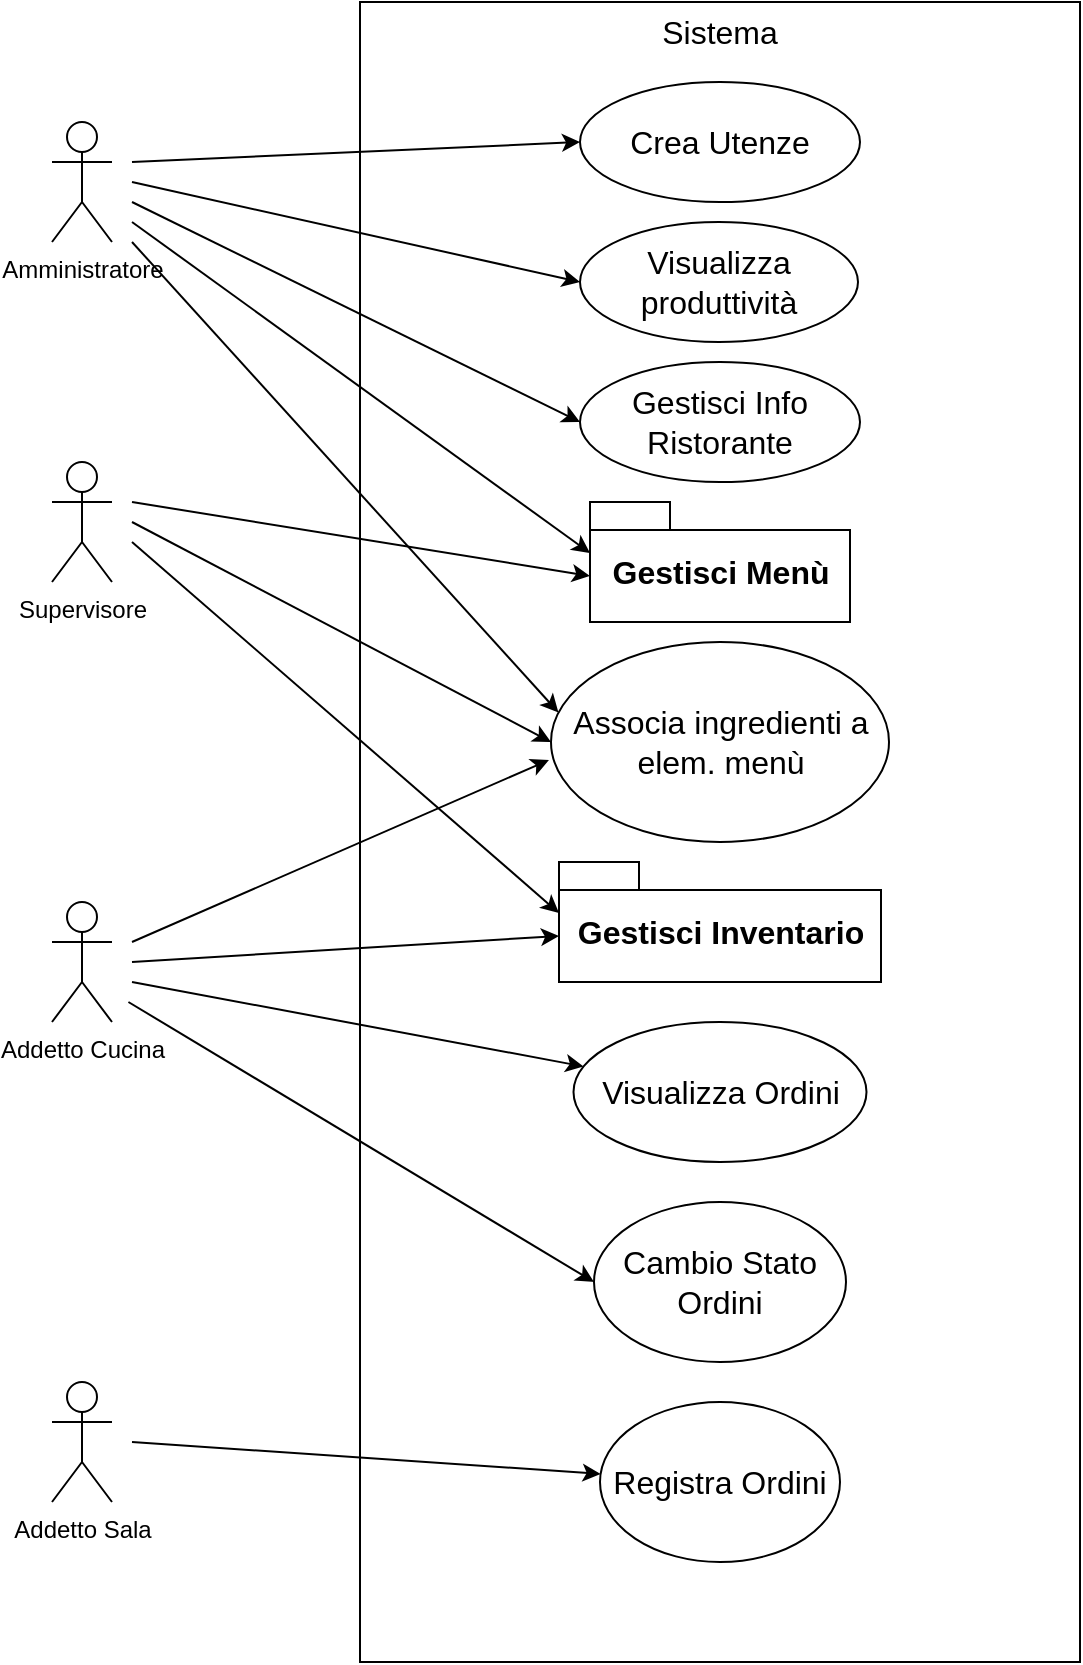 <mxfile version="20.5.3" type="device" pages="3"><diagram id="Za-sUZ_Hb6UOncBVmXZh" name="Main Use Case DIagam"><mxGraphModel dx="946" dy="645" grid="1" gridSize="10" guides="1" tooltips="1" connect="1" arrows="1" fold="1" page="1" pageScale="1" pageWidth="827" pageHeight="1169" math="0" shadow="0"><root><mxCell id="0"/><mxCell id="1" parent="0"/><mxCell id="j3r2bceikx3RVJgrHl0I-1" value="Amministratore" style="shape=umlActor;verticalLabelPosition=bottom;verticalAlign=top;html=1;outlineConnect=0;" parent="1" vertex="1"><mxGeometry x="80" y="130" width="30" height="60" as="geometry"/></mxCell><mxCell id="j3r2bceikx3RVJgrHl0I-2" value="Supervisore&lt;br&gt;" style="shape=umlActor;verticalLabelPosition=bottom;verticalAlign=top;html=1;outlineConnect=0;" parent="1" vertex="1"><mxGeometry x="80" y="300" width="30" height="60" as="geometry"/></mxCell><mxCell id="j3r2bceikx3RVJgrHl0I-7" value="Addetto Cucina&lt;span style=&quot;caret-color: rgba(0, 0, 0, 0); color: rgba(0, 0, 0, 0); font-family: monospace; font-size: 0px; text-align: start;&quot;&gt;%3CmxGraphModel%3E%3Croot%3E%3CmxCell%20id%3D%220%22%2F%3E%3CmxCell%20id%3D%221%22%20parent%3D%220%22%2F%3E%3CmxCell%20id%3D%222%22%20value%3D%22Supervisore%26lt%3Bbr%26gt%3B%22%20style%3D%22shape%3DumlActor%3BverticalLabelPosition%3Dbottom%3BverticalAlign%3Dtop%3Bhtml%3D1%3BoutlineConnect%3D0%3B%22%20vertex%3D%221%22%20parent%3D%221%22%3E%3CmxGeometry%20x%3D%2280%22%20y%3D%22300%22%20width%3D%2230%22%20height%3D%2260%22%20as%3D%22geometry%22%2F%3E%3C%2FmxCell%3E%3C%2Froot%3E%3C%2FmxGraphModel%3E&lt;/span&gt;" style="shape=umlActor;verticalLabelPosition=bottom;verticalAlign=top;html=1;outlineConnect=0;" parent="1" vertex="1"><mxGeometry x="80" y="520" width="30" height="60" as="geometry"/></mxCell><mxCell id="j3r2bceikx3RVJgrHl0I-8" value="Addetto Sala" style="shape=umlActor;verticalLabelPosition=bottom;verticalAlign=top;html=1;outlineConnect=0;" parent="1" vertex="1"><mxGeometry x="80" y="760" width="30" height="60" as="geometry"/></mxCell><mxCell id="j3r2bceikx3RVJgrHl0I-16" value="" style="rounded=0;whiteSpace=wrap;html=1;labelPosition=center;verticalLabelPosition=top;align=center;verticalAlign=bottom;fontSize=16;" parent="1" vertex="1"><mxGeometry x="234" y="70" width="360" height="830" as="geometry"/></mxCell><mxCell id="j3r2bceikx3RVJgrHl0I-19" value="Sistema" style="text;html=1;strokeColor=none;fillColor=none;align=center;verticalAlign=middle;whiteSpace=wrap;rounded=0;fontSize=16;" parent="1" vertex="1"><mxGeometry x="384" y="70" width="60" height="30" as="geometry"/></mxCell><mxCell id="j3r2bceikx3RVJgrHl0I-20" value="Crea Utenze" style="ellipse;whiteSpace=wrap;html=1;fontSize=16;" parent="1" vertex="1"><mxGeometry x="344" y="110" width="140" height="60" as="geometry"/></mxCell><mxCell id="j3r2bceikx3RVJgrHl0I-22" value="Gestisci Info Ristorante" style="ellipse;whiteSpace=wrap;html=1;fontSize=16;" parent="1" vertex="1"><mxGeometry x="344" y="250" width="140" height="60" as="geometry"/></mxCell><mxCell id="j3r2bceikx3RVJgrHl0I-23" value="Gestisci Menù" style="shape=folder;fontStyle=1;spacingTop=10;tabWidth=40;tabHeight=14;tabPosition=left;html=1;fontSize=16;labelPosition=center;verticalLabelPosition=middle;align=center;verticalAlign=middle;" parent="1" vertex="1"><mxGeometry x="349" y="320" width="130" height="60" as="geometry"/></mxCell><mxCell id="j3r2bceikx3RVJgrHl0I-32" value="" style="endArrow=classic;html=1;rounded=1;fontSize=16;entryX=0;entryY=0.5;entryDx=0;entryDy=0;" parent="1" target="j3r2bceikx3RVJgrHl0I-22" edge="1"><mxGeometry width="50" height="50" relative="1" as="geometry"><mxPoint x="120" y="170" as="sourcePoint"/><mxPoint x="280" y="230" as="targetPoint"/></mxGeometry></mxCell><mxCell id="j3r2bceikx3RVJgrHl0I-33" value="" style="endArrow=classic;html=1;rounded=1;fontSize=16;entryX=0;entryY=0;entryDx=0;entryDy=37;entryPerimeter=0;" parent="1" target="j3r2bceikx3RVJgrHl0I-23" edge="1"><mxGeometry width="50" height="50" relative="1" as="geometry"><mxPoint x="120" y="320" as="sourcePoint"/><mxPoint x="170" y="290" as="targetPoint"/><Array as="points"/></mxGeometry></mxCell><mxCell id="j3r2bceikx3RVJgrHl0I-35" value="Associa ingredienti a elem. menù" style="ellipse;whiteSpace=wrap;html=1;fontSize=16;" parent="1" vertex="1"><mxGeometry x="329.5" y="390" width="169" height="100" as="geometry"/></mxCell><mxCell id="j3r2bceikx3RVJgrHl0I-37" value="" style="endArrow=classic;html=1;rounded=1;fontSize=16;entryX=0.022;entryY=0.352;entryDx=0;entryDy=0;entryPerimeter=0;" parent="1" target="j3r2bceikx3RVJgrHl0I-35" edge="1"><mxGeometry width="50" height="50" relative="1" as="geometry"><mxPoint x="120" y="190" as="sourcePoint"/><mxPoint x="363.604" y="234.833" as="targetPoint"/></mxGeometry></mxCell><mxCell id="j3r2bceikx3RVJgrHl0I-39" value="" style="endArrow=classic;html=1;rounded=1;fontSize=16;entryX=0;entryY=0.5;entryDx=0;entryDy=0;" parent="1" target="j3r2bceikx3RVJgrHl0I-35" edge="1"><mxGeometry width="50" height="50" relative="1" as="geometry"><mxPoint x="120" y="330" as="sourcePoint"/><mxPoint x="210" y="350" as="targetPoint"/></mxGeometry></mxCell><mxCell id="j3r2bceikx3RVJgrHl0I-40" value="" style="endArrow=classic;html=1;rounded=1;fontSize=16;entryX=-0.006;entryY=0.59;entryDx=0;entryDy=0;entryPerimeter=0;" parent="1" target="j3r2bceikx3RVJgrHl0I-35" edge="1"><mxGeometry width="50" height="50" relative="1" as="geometry"><mxPoint x="120" y="540" as="sourcePoint"/><mxPoint x="343" y="413" as="targetPoint"/></mxGeometry></mxCell><mxCell id="j3r2bceikx3RVJgrHl0I-41" value="Visualizza produttività" style="ellipse;whiteSpace=wrap;html=1;fontSize=16;" parent="1" vertex="1"><mxGeometry x="344" y="180" width="139" height="60" as="geometry"/></mxCell><mxCell id="j3r2bceikx3RVJgrHl0I-42" value="" style="endArrow=classic;html=1;rounded=1;fontSize=16;entryX=0;entryY=0;entryDx=0;entryDy=25.5;entryPerimeter=0;" parent="1" target="j3r2bceikx3RVJgrHl0I-23" edge="1"><mxGeometry width="50" height="50" relative="1" as="geometry"><mxPoint x="120" y="180" as="sourcePoint"/><mxPoint x="290" y="250" as="targetPoint"/></mxGeometry></mxCell><mxCell id="j3r2bceikx3RVJgrHl0I-43" value="" style="endArrow=classic;html=1;rounded=1;fontSize=16;entryX=0;entryY=0.5;entryDx=0;entryDy=0;" parent="1" target="j3r2bceikx3RVJgrHl0I-41" edge="1"><mxGeometry width="50" height="50" relative="1" as="geometry"><mxPoint x="120" y="160" as="sourcePoint"/><mxPoint x="310" y="180" as="targetPoint"/></mxGeometry></mxCell><mxCell id="j3r2bceikx3RVJgrHl0I-44" value="Gestisci Inventario" style="shape=folder;fontStyle=1;spacingTop=10;tabWidth=40;tabHeight=14;tabPosition=left;html=1;fontSize=16;" parent="1" vertex="1"><mxGeometry x="333.5" y="500" width="161" height="60" as="geometry"/></mxCell><mxCell id="j3r2bceikx3RVJgrHl0I-45" value="" style="endArrow=classic;html=1;rounded=1;fontSize=16;entryX=0;entryY=0.5;entryDx=0;entryDy=0;" parent="1" target="j3r2bceikx3RVJgrHl0I-20" edge="1"><mxGeometry width="50" height="50" relative="1" as="geometry"><mxPoint x="120" y="150" as="sourcePoint"/><mxPoint x="310" y="340" as="targetPoint"/></mxGeometry></mxCell><mxCell id="j3r2bceikx3RVJgrHl0I-46" value="" style="endArrow=classic;html=1;rounded=1;fontSize=16;entryX=0;entryY=0;entryDx=0;entryDy=25.5;entryPerimeter=0;" parent="1" target="j3r2bceikx3RVJgrHl0I-44" edge="1"><mxGeometry width="50" height="50" relative="1" as="geometry"><mxPoint x="120" y="340" as="sourcePoint"/><mxPoint x="310" y="340" as="targetPoint"/></mxGeometry></mxCell><mxCell id="j3r2bceikx3RVJgrHl0I-48" value="" style="endArrow=classic;html=1;rounded=1;fontSize=16;entryX=0;entryY=0;entryDx=0;entryDy=37;entryPerimeter=0;" parent="1" target="j3r2bceikx3RVJgrHl0I-44" edge="1"><mxGeometry width="50" height="50" relative="1" as="geometry"><mxPoint x="120" y="550" as="sourcePoint"/><mxPoint x="310" y="340" as="targetPoint"/></mxGeometry></mxCell><mxCell id="j3r2bceikx3RVJgrHl0I-50" value="Visualizza Ordini" style="ellipse;whiteSpace=wrap;html=1;fontSize=16;" parent="1" vertex="1"><mxGeometry x="340.75" y="580" width="146.5" height="70" as="geometry"/></mxCell><mxCell id="j3r2bceikx3RVJgrHl0I-51" value="Cambio Stato Ordini" style="ellipse;whiteSpace=wrap;html=1;fontSize=16;" parent="1" vertex="1"><mxGeometry x="351" y="670" width="126" height="80" as="geometry"/></mxCell><mxCell id="j3r2bceikx3RVJgrHl0I-52" value="" style="endArrow=classic;html=1;rounded=1;fontSize=16;" parent="1" target="j3r2bceikx3RVJgrHl0I-50" edge="1"><mxGeometry width="50" height="50" relative="1" as="geometry"><mxPoint x="120" y="560" as="sourcePoint"/><mxPoint x="300" y="590" as="targetPoint"/></mxGeometry></mxCell><mxCell id="j3r2bceikx3RVJgrHl0I-53" value="" style="endArrow=classic;html=1;rounded=1;fontSize=16;entryX=0;entryY=0.5;entryDx=0;entryDy=0;" parent="1" target="j3r2bceikx3RVJgrHl0I-51" edge="1"><mxGeometry width="50" height="50" relative="1" as="geometry"><mxPoint x="118.21" y="570" as="sourcePoint"/><mxPoint x="344.001" y="612.24" as="targetPoint"/></mxGeometry></mxCell><mxCell id="j3r2bceikx3RVJgrHl0I-54" value="" style="endArrow=classic;html=1;rounded=1;fontSize=16;" parent="1" target="j3r2bceikx3RVJgrHl0I-56" edge="1"><mxGeometry width="50" height="50" relative="1" as="geometry"><mxPoint x="120" y="790" as="sourcePoint"/><mxPoint x="170" y="740" as="targetPoint"/></mxGeometry></mxCell><mxCell id="j3r2bceikx3RVJgrHl0I-56" value="Registra Ordini" style="ellipse;whiteSpace=wrap;html=1;fontSize=16;" parent="1" vertex="1"><mxGeometry x="354" y="770" width="120" height="80" as="geometry"/></mxCell></root></mxGraphModel></diagram><diagram id="C8b114ff2kbewwWmmXeK" name="Package Gestisci Menù"><mxGraphModel dx="1351" dy="921" grid="1" gridSize="10" guides="1" tooltips="1" connect="1" arrows="1" fold="1" page="1" pageScale="1" pageWidth="827" pageHeight="1169" math="0" shadow="0"><root><mxCell id="0"/><mxCell id="1" parent="0"/><mxCell id="sh7569KHyCMKw_ZdjYRE-1" value="Amministratore" style="shape=umlActor;verticalLabelPosition=bottom;verticalAlign=top;html=1;outlineConnect=0;" vertex="1" parent="1"><mxGeometry x="100" y="180" width="30" height="60" as="geometry"/></mxCell><mxCell id="sh7569KHyCMKw_ZdjYRE-2" value="Supervisore&lt;br&gt;" style="shape=umlActor;verticalLabelPosition=bottom;verticalAlign=top;html=1;outlineConnect=0;" vertex="1" parent="1"><mxGeometry x="100" y="390" width="30" height="60" as="geometry"/></mxCell><mxCell id="sh7569KHyCMKw_ZdjYRE-5" value="" style="shape=folder;fontStyle=1;spacingTop=10;tabWidth=130;tabHeight=30;tabPosition=left;html=1;labelPosition=center;verticalLabelPosition=top;align=center;verticalAlign=bottom;" vertex="1" parent="1"><mxGeometry x="230" y="40" width="370" height="600" as="geometry"/></mxCell><mxCell id="TyNxVVHf_9oNpgvP5gQn-3" value="Gestisci Menù" style="text;html=1;strokeColor=none;fillColor=none;align=center;verticalAlign=middle;whiteSpace=wrap;rounded=0;" vertex="1" parent="1"><mxGeometry x="250" y="40" width="80" height="30" as="geometry"/></mxCell><mxCell id="TyNxVVHf_9oNpgvP5gQn-5" value="" style="endArrow=classic;html=1;rounded=0;" edge="1" parent="1" target="TyNxVVHf_9oNpgvP5gQn-6"><mxGeometry width="50" height="50" relative="1" as="geometry"><mxPoint x="140" y="190" as="sourcePoint"/><mxPoint x="200" y="190" as="targetPoint"/></mxGeometry></mxCell><mxCell id="TyNxVVHf_9oNpgvP5gQn-6" value="Crea Elemento&lt;span style=&quot;caret-color: rgba(0, 0, 0, 0); color: rgba(0, 0, 0, 0); font-family: monospace; font-size: 0px; text-align: start;&quot;&gt;%3CmxGraphModel%3E%3Croot%3E%3CmxCell%20id%3D%220%22%2F%3E%3CmxCell%20id%3D%221%22%20parent%3D%220%22%2F%3E%3CmxCell%20id%3D%222%22%20value%3D%22Amministratore%22%20style%3D%22shape%3DumlActor%3BverticalLabelPosition%3Dbottom%3BverticalAlign%3Dtop%3Bhtml%3D1%3BoutlineConnect%3D0%3B%22%20vertex%3D%221%22%20parent%3D%221%22%3E%3CmxGeometry%20x%3D%2280%22%20y%3D%22130%22%20width%3D%2230%22%20height%3D%2260%22%20as%3D%22geometry%22%2F%3E%3C%2FmxCell%3E%3CmxCell%20id%3D%223%22%20value%3D%22Supervisore%26lt%3Bbr%26gt%3B%22%20style%3D%22shape%3DumlActor%3BverticalLabelPosition%3Dbottom%3BverticalAlign%3Dtop%3Bhtml%3D1%3BoutlineConnect%3D0%3B%22%20vertex%3D%221%22%20parent%3D%221%22%3E%3CmxGeometry%20x%3D%2280%22%20y%3D%22300%22%20width%3D%2230%22%20height%3D%2260%22%20as%3D%22geometry%22%2F%3E%3C%2FmxCell%3E%3CmxCell%20id%3D%224%22%20value%3D%22Addetto%20Cucina%26lt%3Bspan%20style%3D%26quot%3Bcaret-color%3A%20rgba(0%2C%200%2C%200%2C%200)%3B%20color%3A%20rgba(0%2C%200%2C%200%2C%200)%3B%20font-family%3A%20monospace%3B%20font-size%3A%200px%3B%20text-align%3A%20start%3B%26quot%3B%26gt%3B%253CmxGraphModel%253E%253Croot%253E%253CmxCell%2520id%253D%25220%2522%252F%253E%253CmxCell%2520id%253D%25221%2522%2520parent%253D%25220%2522%252F%253E%253CmxCell%2520id%253D%25222%2522%2520value%253D%2522Supervisore%2526lt%253Bbr%2526gt%253B%2522%2520style%253D%2522shape%253DumlActor%253BverticalLabelPosition%253Dbottom%253BverticalAlign%253Dtop%253Bhtml%253D1%253BoutlineConnect%253D0%253B%2522%2520vertex%253D%25221%2522%2520parent%253D%25221%2522%253E%253CmxGeometry%2520x%253D%252280%2522%2520y%253D%2522300%2522%2520width%253D%252230%2522%2520height%253D%252260%2522%2520as%253D%2522geometry%2522%252F%253E%253C%252FmxCell%253E%253C%252Froot%253E%253C%252FmxGraphModel%253E%26lt%3B%2Fspan%26gt%3B%22%20style%3D%22shape%3DumlActor%3BverticalLabelPosition%3Dbottom%3BverticalAlign%3Dtop%3Bhtml%3D1%3BoutlineConnect%3D0%3B%22%20vertex%3D%221%22%20parent%3D%221%22%3E%3CmxGeometry%20x%3D%2280%22%20y%3D%22520%22%20width%3D%2230%22%20height%3D%2260%22%20as%3D%22geometry%22%2F%3E%3C%2FmxCell%3E%3CmxCell%20id%3D%225%22%20value%3D%22%22%20style%3D%22rounded%3D0%3BwhiteSpace%3Dwrap%3Bhtml%3D1%3BlabelPosition%3Dcenter%3BverticalLabelPosition%3Dtop%3Balign%3Dcenter%3BverticalAlign%3Dbottom%3BfontSize%3D16%3B%22%20vertex%3D%221%22%20parent%3D%221%22%3E%3CmxGeometry%20x%3D%22234%22%20y%3D%2270%22%20width%3D%22360%22%20height%3D%22830%22%20as%3D%22geometry%22%2F%3E%3C%2FmxCell%3E%3C%2Froot%3E%3C%2FmxGraphModel%&lt;/span&gt;" style="ellipse;whiteSpace=wrap;html=1;" vertex="1" parent="1"><mxGeometry x="356" y="100" width="120" height="80" as="geometry"/></mxCell><mxCell id="TyNxVVHf_9oNpgvP5gQn-8" value="" style="endArrow=classic;html=1;rounded=0;" edge="1" parent="1" target="TyNxVVHf_9oNpgvP5gQn-9"><mxGeometry width="50" height="50" relative="1" as="geometry"><mxPoint x="140" y="200" as="sourcePoint"/><mxPoint x="440" y="300" as="targetPoint"/></mxGeometry></mxCell><mxCell id="TyNxVVHf_9oNpgvP5gQn-9" value="Elimina Elemento" style="ellipse;whiteSpace=wrap;html=1;" vertex="1" parent="1"><mxGeometry x="354" y="240" width="120" height="80" as="geometry"/></mxCell><mxCell id="TyNxVVHf_9oNpgvP5gQn-11" value="" style="endArrow=classic;html=1;rounded=0;entryX=0.075;entryY=0.275;entryDx=0;entryDy=0;entryPerimeter=0;" edge="1" parent="1" target="TyNxVVHf_9oNpgvP5gQn-12"><mxGeometry width="50" height="50" relative="1" as="geometry"><mxPoint x="140" y="210" as="sourcePoint"/><mxPoint x="440" y="300" as="targetPoint"/></mxGeometry></mxCell><mxCell id="TyNxVVHf_9oNpgvP5gQn-12" value="Categorizza" style="ellipse;whiteSpace=wrap;html=1;" vertex="1" parent="1"><mxGeometry x="356" y="380" width="120" height="80" as="geometry"/></mxCell><mxCell id="TyNxVVHf_9oNpgvP5gQn-13" value="" style="endArrow=classic;html=1;rounded=0;entryX=0;entryY=0.5;entryDx=0;entryDy=0;" edge="1" parent="1" target="TyNxVVHf_9oNpgvP5gQn-15"><mxGeometry width="50" height="50" relative="1" as="geometry"><mxPoint x="140" y="440" as="sourcePoint"/><mxPoint x="440" y="300" as="targetPoint"/></mxGeometry></mxCell><mxCell id="TyNxVVHf_9oNpgvP5gQn-15" value="Modifica Ordine Visualizzazione" style="ellipse;whiteSpace=wrap;html=1;" vertex="1" parent="1"><mxGeometry x="356" y="520" width="120" height="80" as="geometry"/></mxCell><mxCell id="TyNxVVHf_9oNpgvP5gQn-19" value="" style="endArrow=classic;html=1;rounded=0;entryX=0;entryY=0;entryDx=0;entryDy=0;" edge="1" parent="1" target="TyNxVVHf_9oNpgvP5gQn-15"><mxGeometry width="50" height="50" relative="1" as="geometry"><mxPoint x="140" y="220" as="sourcePoint"/><mxPoint x="386.459" y="399.915" as="targetPoint"/></mxGeometry></mxCell><mxCell id="TyNxVVHf_9oNpgvP5gQn-45" value="" style="endArrow=classic;html=1;rounded=0;entryX=0;entryY=0.5;entryDx=0;entryDy=0;" edge="1" parent="1" target="TyNxVVHf_9oNpgvP5gQn-12"><mxGeometry width="50" height="50" relative="1" as="geometry"><mxPoint x="140" y="430" as="sourcePoint"/><mxPoint x="366" y="570" as="targetPoint"/></mxGeometry></mxCell><mxCell id="TyNxVVHf_9oNpgvP5gQn-46" value="" style="endArrow=classic;html=1;rounded=0;entryX=0;entryY=0.5;entryDx=0;entryDy=0;" edge="1" parent="1" target="TyNxVVHf_9oNpgvP5gQn-9"><mxGeometry width="50" height="50" relative="1" as="geometry"><mxPoint x="140" y="420" as="sourcePoint"/><mxPoint x="366" y="430" as="targetPoint"/></mxGeometry></mxCell><mxCell id="TyNxVVHf_9oNpgvP5gQn-47" value="" style="endArrow=classic;html=1;rounded=0;entryX=0.058;entryY=0.763;entryDx=0;entryDy=0;entryPerimeter=0;" edge="1" parent="1" target="TyNxVVHf_9oNpgvP5gQn-6"><mxGeometry width="50" height="50" relative="1" as="geometry"><mxPoint x="140" y="410" as="sourcePoint"/><mxPoint x="354" y="270" as="targetPoint"/></mxGeometry></mxCell></root></mxGraphModel></diagram><diagram id="4qKJZVNIlR5RuqAn1cp2" name="Package Gestisci Inventario"><mxGraphModel dx="946" dy="645" grid="1" gridSize="10" guides="1" tooltips="1" connect="1" arrows="1" fold="1" page="1" pageScale="1" pageWidth="827" pageHeight="1169" math="0" shadow="0"><root><mxCell id="0"/><mxCell id="1" parent="0"/><mxCell id="htCxojoU4HB6QA1KKvFk-1" value="Addetto alla Cucina" style="shape=umlActor;verticalLabelPosition=bottom;verticalAlign=top;html=1;outlineConnect=0;" vertex="1" parent="1"><mxGeometry x="100" y="320" width="30" height="60" as="geometry"/></mxCell><mxCell id="htCxojoU4HB6QA1KKvFk-2" value="Supervisore&lt;br&gt;" style="shape=umlActor;verticalLabelPosition=bottom;verticalAlign=top;html=1;outlineConnect=0;" vertex="1" parent="1"><mxGeometry x="100" y="130" width="30" height="60" as="geometry"/></mxCell><mxCell id="htCxojoU4HB6QA1KKvFk-3" value="" style="shape=folder;fontStyle=1;spacingTop=10;tabWidth=130;tabHeight=30;tabPosition=left;html=1;labelPosition=center;verticalLabelPosition=top;align=center;verticalAlign=bottom;" vertex="1" parent="1"><mxGeometry x="230" y="40" width="370" height="450" as="geometry"/></mxCell><mxCell id="htCxojoU4HB6QA1KKvFk-4" value="Gestisci Inventario" style="text;html=1;strokeColor=none;fillColor=none;align=center;verticalAlign=middle;whiteSpace=wrap;rounded=0;" vertex="1" parent="1"><mxGeometry x="250" y="40" width="80" height="30" as="geometry"/></mxCell><mxCell id="htCxojoU4HB6QA1KKvFk-5" value="" style="endArrow=classic;html=1;rounded=0;" edge="1" parent="1" target="htCxojoU4HB6QA1KKvFk-6"><mxGeometry width="50" height="50" relative="1" as="geometry"><mxPoint x="140" y="150" as="sourcePoint"/><mxPoint x="200" y="190" as="targetPoint"/></mxGeometry></mxCell><mxCell id="htCxojoU4HB6QA1KKvFk-6" value="Visualizza Inventario" style="ellipse;whiteSpace=wrap;html=1;" vertex="1" parent="1"><mxGeometry x="356" y="100" width="120" height="80" as="geometry"/></mxCell><mxCell id="htCxojoU4HB6QA1KKvFk-7" value="" style="endArrow=classic;html=1;rounded=0;" edge="1" parent="1" target="htCxojoU4HB6QA1KKvFk-8"><mxGeometry width="50" height="50" relative="1" as="geometry"><mxPoint x="140" y="160" as="sourcePoint"/><mxPoint x="440" y="300" as="targetPoint"/></mxGeometry></mxCell><mxCell id="htCxojoU4HB6QA1KKvFk-8" value="Inserire Prodotto" style="ellipse;whiteSpace=wrap;html=1;" vertex="1" parent="1"><mxGeometry x="354" y="240" width="120" height="80" as="geometry"/></mxCell><mxCell id="htCxojoU4HB6QA1KKvFk-9" value="" style="endArrow=classic;html=1;rounded=0;entryX=0.075;entryY=0.275;entryDx=0;entryDy=0;entryPerimeter=0;" edge="1" parent="1" target="htCxojoU4HB6QA1KKvFk-10"><mxGeometry width="50" height="50" relative="1" as="geometry"><mxPoint x="140" y="170" as="sourcePoint"/><mxPoint x="440" y="300" as="targetPoint"/></mxGeometry></mxCell><mxCell id="htCxojoU4HB6QA1KKvFk-10" value="Elimina Prodotto" style="ellipse;whiteSpace=wrap;html=1;" vertex="1" parent="1"><mxGeometry x="354" y="370" width="120" height="80" as="geometry"/></mxCell><mxCell id="htCxojoU4HB6QA1KKvFk-14" value="" style="endArrow=classic;html=1;rounded=0;entryX=0;entryY=0.5;entryDx=0;entryDy=0;" edge="1" parent="1" target="htCxojoU4HB6QA1KKvFk-10"><mxGeometry width="50" height="50" relative="1" as="geometry"><mxPoint x="140" y="360" as="sourcePoint"/><mxPoint x="366" y="570" as="targetPoint"/></mxGeometry></mxCell><mxCell id="htCxojoU4HB6QA1KKvFk-15" value="" style="endArrow=classic;html=1;rounded=0;entryX=0;entryY=0.5;entryDx=0;entryDy=0;" edge="1" parent="1" target="htCxojoU4HB6QA1KKvFk-8"><mxGeometry width="50" height="50" relative="1" as="geometry"><mxPoint x="140" y="350" as="sourcePoint"/><mxPoint x="366" y="430" as="targetPoint"/></mxGeometry></mxCell><mxCell id="htCxojoU4HB6QA1KKvFk-16" value="" style="endArrow=classic;html=1;rounded=0;entryX=0.058;entryY=0.763;entryDx=0;entryDy=0;entryPerimeter=0;" edge="1" parent="1" target="htCxojoU4HB6QA1KKvFk-6"><mxGeometry width="50" height="50" relative="1" as="geometry"><mxPoint x="140" y="340" as="sourcePoint"/><mxPoint x="354" y="270" as="targetPoint"/></mxGeometry></mxCell><mxCell id="htCxojoU4HB6QA1KKvFk-17" style="edgeStyle=orthogonalEdgeStyle;rounded=0;orthogonalLoop=1;jettySize=auto;html=1;exitX=0.5;exitY=1;exitDx=0;exitDy=0;exitPerimeter=0;" edge="1" parent="1" source="htCxojoU4HB6QA1KKvFk-3" target="htCxojoU4HB6QA1KKvFk-3"><mxGeometry relative="1" as="geometry"/></mxCell><mxCell id="htCxojoU4HB6QA1KKvFk-19" style="edgeStyle=orthogonalEdgeStyle;rounded=0;orthogonalLoop=1;jettySize=auto;html=1;exitX=0.5;exitY=1;exitDx=0;exitDy=0;exitPerimeter=0;" edge="1" parent="1" source="htCxojoU4HB6QA1KKvFk-3" target="htCxojoU4HB6QA1KKvFk-3"><mxGeometry relative="1" as="geometry"/></mxCell></root></mxGraphModel></diagram></mxfile>
